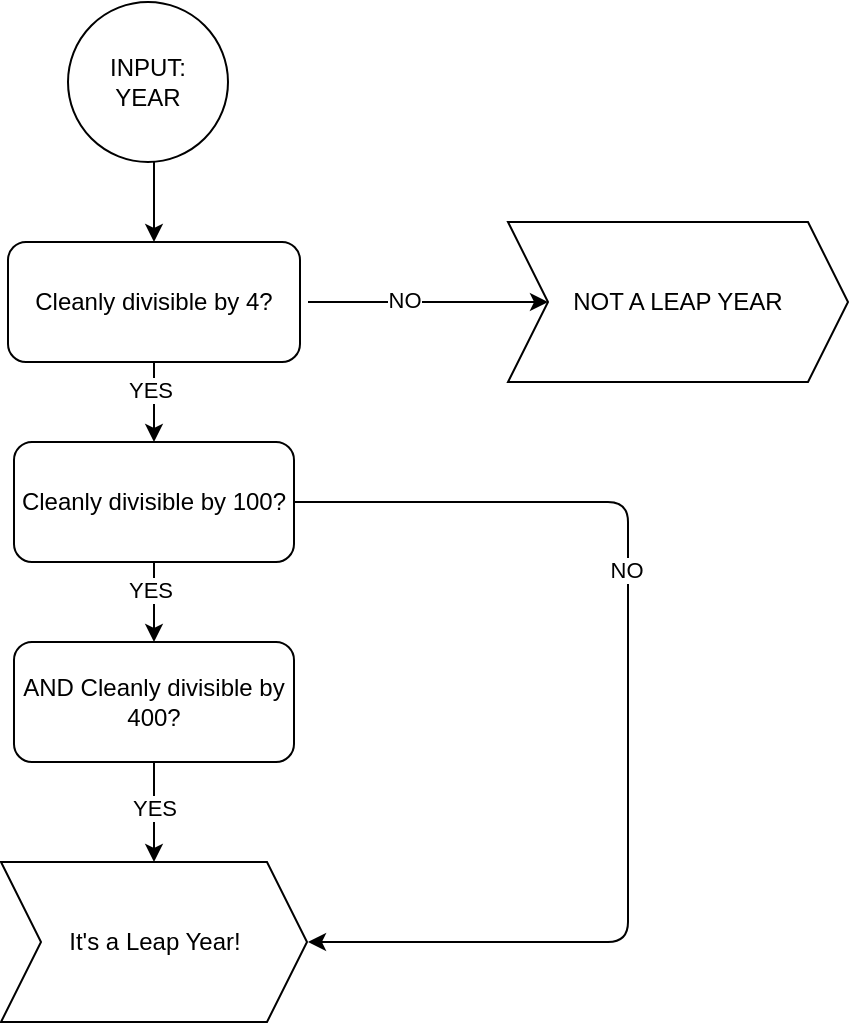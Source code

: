 <mxfile version="13.4.9" type="github">
  <diagram id="C5RBs43oDa-KdzZeNtuy" name="Page-1">
    <mxGraphModel dx="786" dy="491" grid="1" gridSize="10" guides="1" tooltips="1" connect="1" arrows="1" fold="1" page="1" pageScale="1" pageWidth="827" pageHeight="1169" math="0" shadow="0">
      <root>
        <mxCell id="WIyWlLk6GJQsqaUBKTNV-0" />
        <mxCell id="WIyWlLk6GJQsqaUBKTNV-1" parent="WIyWlLk6GJQsqaUBKTNV-0" />
        <mxCell id="yRD1gHME0SCQS-qpPOol-0" value="INPUT:&lt;br&gt;YEAR" style="ellipse;whiteSpace=wrap;html=1;aspect=fixed;" vertex="1" parent="WIyWlLk6GJQsqaUBKTNV-1">
          <mxGeometry x="320" y="90" width="80" height="80" as="geometry" />
        </mxCell>
        <mxCell id="yRD1gHME0SCQS-qpPOol-1" value="Cleanly divisible by 4?" style="rounded=1;whiteSpace=wrap;html=1;" vertex="1" parent="WIyWlLk6GJQsqaUBKTNV-1">
          <mxGeometry x="290" y="210" width="146" height="60" as="geometry" />
        </mxCell>
        <mxCell id="yRD1gHME0SCQS-qpPOol-2" value="" style="endArrow=classic;html=1;" edge="1" parent="WIyWlLk6GJQsqaUBKTNV-1">
          <mxGeometry width="50" height="50" relative="1" as="geometry">
            <mxPoint x="363" y="170" as="sourcePoint" />
            <mxPoint x="363" y="210" as="targetPoint" />
          </mxGeometry>
        </mxCell>
        <mxCell id="yRD1gHME0SCQS-qpPOol-4" value="NOT A LEAP YEAR" style="shape=step;perimeter=stepPerimeter;whiteSpace=wrap;html=1;fixedSize=1;" vertex="1" parent="WIyWlLk6GJQsqaUBKTNV-1">
          <mxGeometry x="540" y="200" width="170" height="80" as="geometry" />
        </mxCell>
        <mxCell id="yRD1gHME0SCQS-qpPOol-5" value="" style="endArrow=classic;html=1;" edge="1" parent="WIyWlLk6GJQsqaUBKTNV-1" target="yRD1gHME0SCQS-qpPOol-4">
          <mxGeometry width="50" height="50" relative="1" as="geometry">
            <mxPoint x="440" y="240" as="sourcePoint" />
            <mxPoint x="450" y="80" as="targetPoint" />
          </mxGeometry>
        </mxCell>
        <mxCell id="yRD1gHME0SCQS-qpPOol-7" value="NO" style="edgeLabel;html=1;align=center;verticalAlign=middle;resizable=0;points=[];" vertex="1" connectable="0" parent="yRD1gHME0SCQS-qpPOol-5">
          <mxGeometry x="-0.2" y="1" relative="1" as="geometry">
            <mxPoint as="offset" />
          </mxGeometry>
        </mxCell>
        <mxCell id="yRD1gHME0SCQS-qpPOol-9" value="Cleanly divisible by 100?" style="rounded=1;whiteSpace=wrap;html=1;" vertex="1" parent="WIyWlLk6GJQsqaUBKTNV-1">
          <mxGeometry x="293" y="310" width="140" height="60" as="geometry" />
        </mxCell>
        <mxCell id="yRD1gHME0SCQS-qpPOol-10" value="" style="endArrow=classic;html=1;entryX=0.5;entryY=0;entryDx=0;entryDy=0;exitX=0.5;exitY=1;exitDx=0;exitDy=0;" edge="1" parent="WIyWlLk6GJQsqaUBKTNV-1" source="yRD1gHME0SCQS-qpPOol-1" target="yRD1gHME0SCQS-qpPOol-9">
          <mxGeometry width="50" height="50" relative="1" as="geometry">
            <mxPoint x="380" y="270" as="sourcePoint" />
            <mxPoint x="430" y="220" as="targetPoint" />
          </mxGeometry>
        </mxCell>
        <mxCell id="yRD1gHME0SCQS-qpPOol-11" value="YES" style="edgeLabel;html=1;align=center;verticalAlign=middle;resizable=0;points=[];" vertex="1" connectable="0" parent="yRD1gHME0SCQS-qpPOol-10">
          <mxGeometry x="-0.333" y="-2" relative="1" as="geometry">
            <mxPoint as="offset" />
          </mxGeometry>
        </mxCell>
        <mxCell id="yRD1gHME0SCQS-qpPOol-12" value="AND Cleanly divisible by 400?" style="rounded=1;whiteSpace=wrap;html=1;" vertex="1" parent="WIyWlLk6GJQsqaUBKTNV-1">
          <mxGeometry x="293" y="410" width="140" height="60" as="geometry" />
        </mxCell>
        <mxCell id="yRD1gHME0SCQS-qpPOol-13" value="" style="endArrow=classic;html=1;entryX=0.5;entryY=0;entryDx=0;entryDy=0;exitX=0.5;exitY=1;exitDx=0;exitDy=0;" edge="1" parent="WIyWlLk6GJQsqaUBKTNV-1" target="yRD1gHME0SCQS-qpPOol-12">
          <mxGeometry width="50" height="50" relative="1" as="geometry">
            <mxPoint x="363" y="370" as="sourcePoint" />
            <mxPoint x="430" y="320" as="targetPoint" />
          </mxGeometry>
        </mxCell>
        <mxCell id="yRD1gHME0SCQS-qpPOol-14" value="YES" style="edgeLabel;html=1;align=center;verticalAlign=middle;resizable=0;points=[];" vertex="1" connectable="0" parent="yRD1gHME0SCQS-qpPOol-13">
          <mxGeometry x="-0.333" y="-2" relative="1" as="geometry">
            <mxPoint as="offset" />
          </mxGeometry>
        </mxCell>
        <mxCell id="yRD1gHME0SCQS-qpPOol-18" value="" style="endArrow=classic;html=1;exitX=0.5;exitY=1;exitDx=0;exitDy=0;" edge="1" parent="WIyWlLk6GJQsqaUBKTNV-1" source="yRD1gHME0SCQS-qpPOol-12">
          <mxGeometry width="50" height="50" relative="1" as="geometry">
            <mxPoint x="380" y="450" as="sourcePoint" />
            <mxPoint x="363" y="520" as="targetPoint" />
          </mxGeometry>
        </mxCell>
        <mxCell id="yRD1gHME0SCQS-qpPOol-19" value="YES" style="edgeLabel;html=1;align=center;verticalAlign=middle;resizable=0;points=[];" vertex="1" connectable="0" parent="yRD1gHME0SCQS-qpPOol-18">
          <mxGeometry x="-0.08" relative="1" as="geometry">
            <mxPoint as="offset" />
          </mxGeometry>
        </mxCell>
        <mxCell id="yRD1gHME0SCQS-qpPOol-20" value="It&#39;s a Leap Year!" style="shape=step;perimeter=stepPerimeter;whiteSpace=wrap;html=1;fixedSize=1;" vertex="1" parent="WIyWlLk6GJQsqaUBKTNV-1">
          <mxGeometry x="286.5" y="520" width="153" height="80" as="geometry" />
        </mxCell>
        <mxCell id="yRD1gHME0SCQS-qpPOol-21" value="" style="endArrow=classic;html=1;exitX=1;exitY=0.5;exitDx=0;exitDy=0;" edge="1" parent="WIyWlLk6GJQsqaUBKTNV-1" source="yRD1gHME0SCQS-qpPOol-9">
          <mxGeometry width="50" height="50" relative="1" as="geometry">
            <mxPoint x="380" y="340" as="sourcePoint" />
            <mxPoint x="440" y="560" as="targetPoint" />
            <Array as="points">
              <mxPoint x="600" y="340" />
              <mxPoint x="600" y="560" />
            </Array>
          </mxGeometry>
        </mxCell>
        <mxCell id="yRD1gHME0SCQS-qpPOol-22" value="NO" style="edgeLabel;html=1;align=center;verticalAlign=middle;resizable=0;points=[];" vertex="1" connectable="0" parent="yRD1gHME0SCQS-qpPOol-21">
          <mxGeometry x="-0.265" y="-1" relative="1" as="geometry">
            <mxPoint as="offset" />
          </mxGeometry>
        </mxCell>
      </root>
    </mxGraphModel>
  </diagram>
</mxfile>

